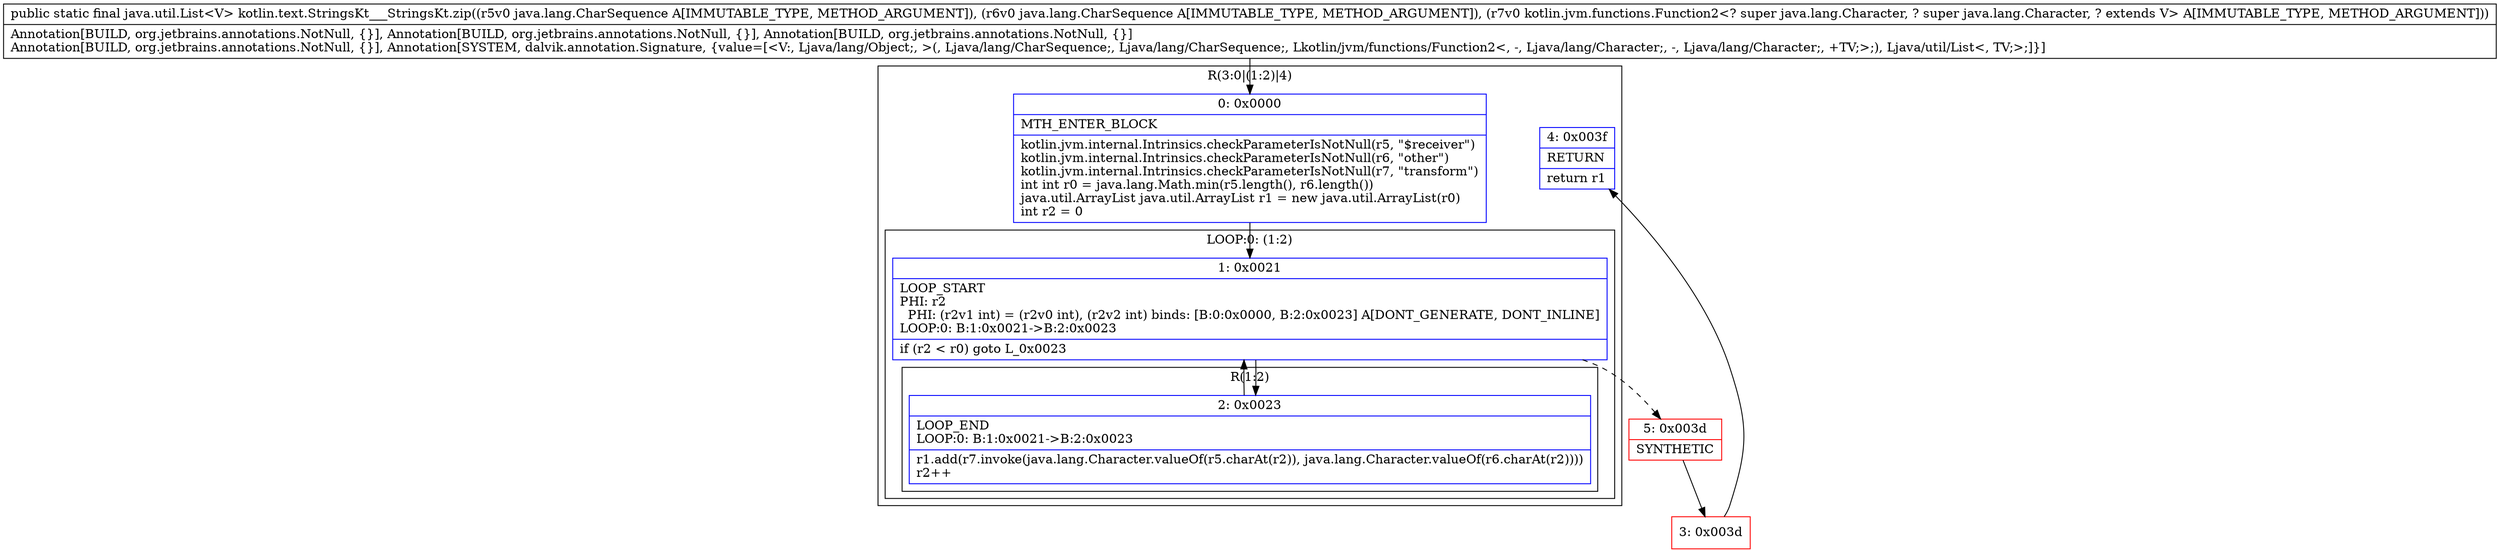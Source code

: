 digraph "CFG forkotlin.text.StringsKt___StringsKt.zip(Ljava\/lang\/CharSequence;Ljava\/lang\/CharSequence;Lkotlin\/jvm\/functions\/Function2;)Ljava\/util\/List;" {
subgraph cluster_Region_2113903429 {
label = "R(3:0|(1:2)|4)";
node [shape=record,color=blue];
Node_0 [shape=record,label="{0\:\ 0x0000|MTH_ENTER_BLOCK\l|kotlin.jvm.internal.Intrinsics.checkParameterIsNotNull(r5, \"$receiver\")\lkotlin.jvm.internal.Intrinsics.checkParameterIsNotNull(r6, \"other\")\lkotlin.jvm.internal.Intrinsics.checkParameterIsNotNull(r7, \"transform\")\lint int r0 = java.lang.Math.min(r5.length(), r6.length())\ljava.util.ArrayList java.util.ArrayList r1 = new java.util.ArrayList(r0)\lint r2 = 0\l}"];
subgraph cluster_LoopRegion_1241077895 {
label = "LOOP:0: (1:2)";
node [shape=record,color=blue];
Node_1 [shape=record,label="{1\:\ 0x0021|LOOP_START\lPHI: r2 \l  PHI: (r2v1 int) = (r2v0 int), (r2v2 int) binds: [B:0:0x0000, B:2:0x0023] A[DONT_GENERATE, DONT_INLINE]\lLOOP:0: B:1:0x0021\-\>B:2:0x0023\l|if (r2 \< r0) goto L_0x0023\l}"];
subgraph cluster_Region_1648282902 {
label = "R(1:2)";
node [shape=record,color=blue];
Node_2 [shape=record,label="{2\:\ 0x0023|LOOP_END\lLOOP:0: B:1:0x0021\-\>B:2:0x0023\l|r1.add(r7.invoke(java.lang.Character.valueOf(r5.charAt(r2)), java.lang.Character.valueOf(r6.charAt(r2))))\lr2++\l}"];
}
}
Node_4 [shape=record,label="{4\:\ 0x003f|RETURN\l|return r1\l}"];
}
Node_3 [shape=record,color=red,label="{3\:\ 0x003d}"];
Node_5 [shape=record,color=red,label="{5\:\ 0x003d|SYNTHETIC\l}"];
MethodNode[shape=record,label="{public static final java.util.List\<V\> kotlin.text.StringsKt___StringsKt.zip((r5v0 java.lang.CharSequence A[IMMUTABLE_TYPE, METHOD_ARGUMENT]), (r6v0 java.lang.CharSequence A[IMMUTABLE_TYPE, METHOD_ARGUMENT]), (r7v0 kotlin.jvm.functions.Function2\<? super java.lang.Character, ? super java.lang.Character, ? extends V\> A[IMMUTABLE_TYPE, METHOD_ARGUMENT]))  | Annotation[BUILD, org.jetbrains.annotations.NotNull, \{\}], Annotation[BUILD, org.jetbrains.annotations.NotNull, \{\}], Annotation[BUILD, org.jetbrains.annotations.NotNull, \{\}]\lAnnotation[BUILD, org.jetbrains.annotations.NotNull, \{\}], Annotation[SYSTEM, dalvik.annotation.Signature, \{value=[\<V:, Ljava\/lang\/Object;, \>(, Ljava\/lang\/CharSequence;, Ljava\/lang\/CharSequence;, Lkotlin\/jvm\/functions\/Function2\<, \-, Ljava\/lang\/Character;, \-, Ljava\/lang\/Character;, +TV;\>;), Ljava\/util\/List\<, TV;\>;]\}]\l}"];
MethodNode -> Node_0;
Node_0 -> Node_1;
Node_1 -> Node_2;
Node_1 -> Node_5[style=dashed];
Node_2 -> Node_1;
Node_3 -> Node_4;
Node_5 -> Node_3;
}

